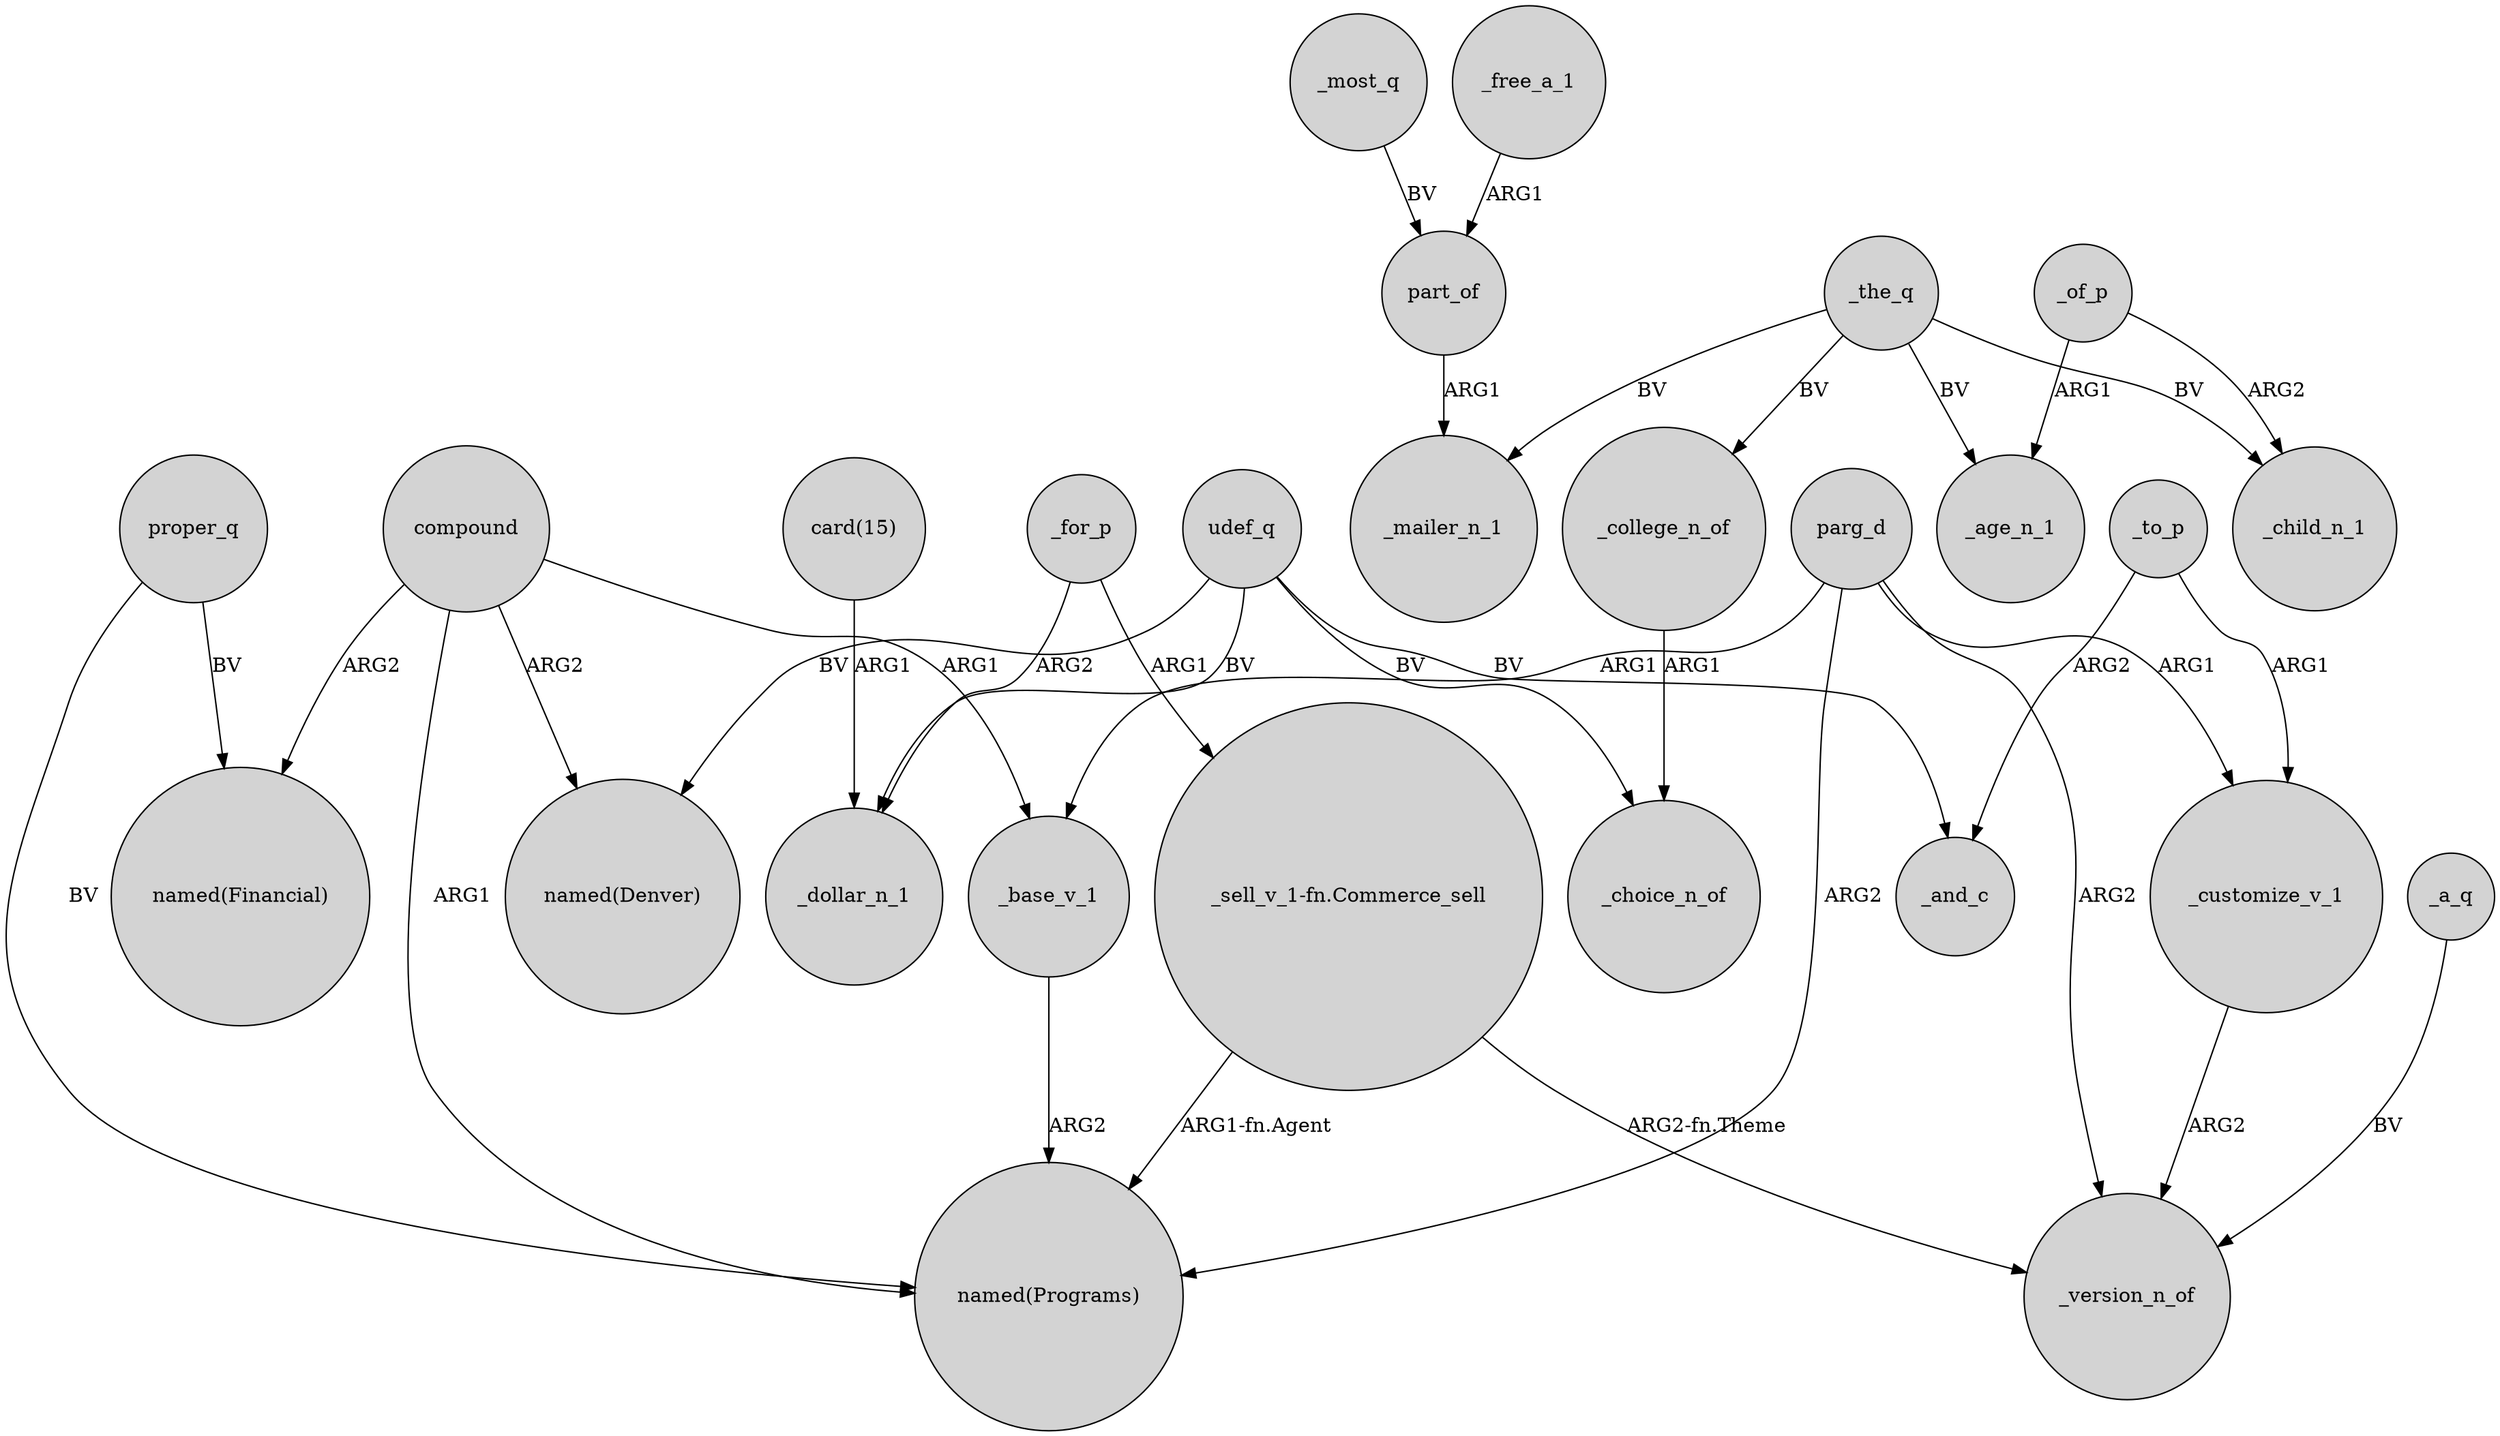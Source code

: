digraph {
	node [shape=circle style=filled]
	"_sell_v_1-fn.Commerce_sell" -> "named(Programs)" [label="ARG1-fn.Agent"]
	_for_p -> _dollar_n_1 [label=ARG2]
	compound -> "named(Financial)" [label=ARG2]
	compound -> "named(Denver)" [label=ARG2]
	compound -> "named(Programs)" [label=ARG1]
	parg_d -> _customize_v_1 [label=ARG1]
	part_of -> _mailer_n_1 [label=ARG1]
	_to_p -> _and_c [label=ARG2]
	_customize_v_1 -> _version_n_of [label=ARG2]
	_of_p -> _child_n_1 [label=ARG2]
	_the_q -> _child_n_1 [label=BV]
	_the_q -> _college_n_of [label=BV]
	proper_q -> "named(Financial)" [label=BV]
	udef_q -> "named(Denver)" [label=BV]
	_a_q -> _version_n_of [label=BV]
	udef_q -> _choice_n_of [label=BV]
	compound -> _base_v_1 [label=ARG1]
	"_sell_v_1-fn.Commerce_sell" -> _version_n_of [label="ARG2-fn.Theme"]
	_base_v_1 -> "named(Programs)" [label=ARG2]
	_to_p -> _customize_v_1 [label=ARG1]
	_for_p -> "_sell_v_1-fn.Commerce_sell" [label=ARG1]
	_of_p -> _age_n_1 [label=ARG1]
	_most_q -> part_of [label=BV]
	parg_d -> _base_v_1 [label=ARG1]
	parg_d -> _version_n_of [label=ARG2]
	"card(15)" -> _dollar_n_1 [label=ARG1]
	_free_a_1 -> part_of [label=ARG1]
	parg_d -> "named(Programs)" [label=ARG2]
	udef_q -> _and_c [label=BV]
	_college_n_of -> _choice_n_of [label=ARG1]
	udef_q -> _dollar_n_1 [label=BV]
	_the_q -> _mailer_n_1 [label=BV]
	proper_q -> "named(Programs)" [label=BV]
	_the_q -> _age_n_1 [label=BV]
}
